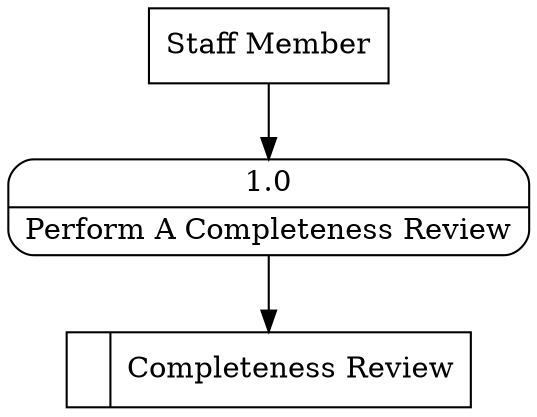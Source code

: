 digraph dfd2{ 
node[shape=record]
200 [label="<f0>  |<f1> Completeness Review " ];
201 [label="Staff Member" shape=box];
202 [label="{<f0> 1.0|<f1> Perform A Completeness Review }" shape=Mrecord];
201 -> 202
202 -> 200
}